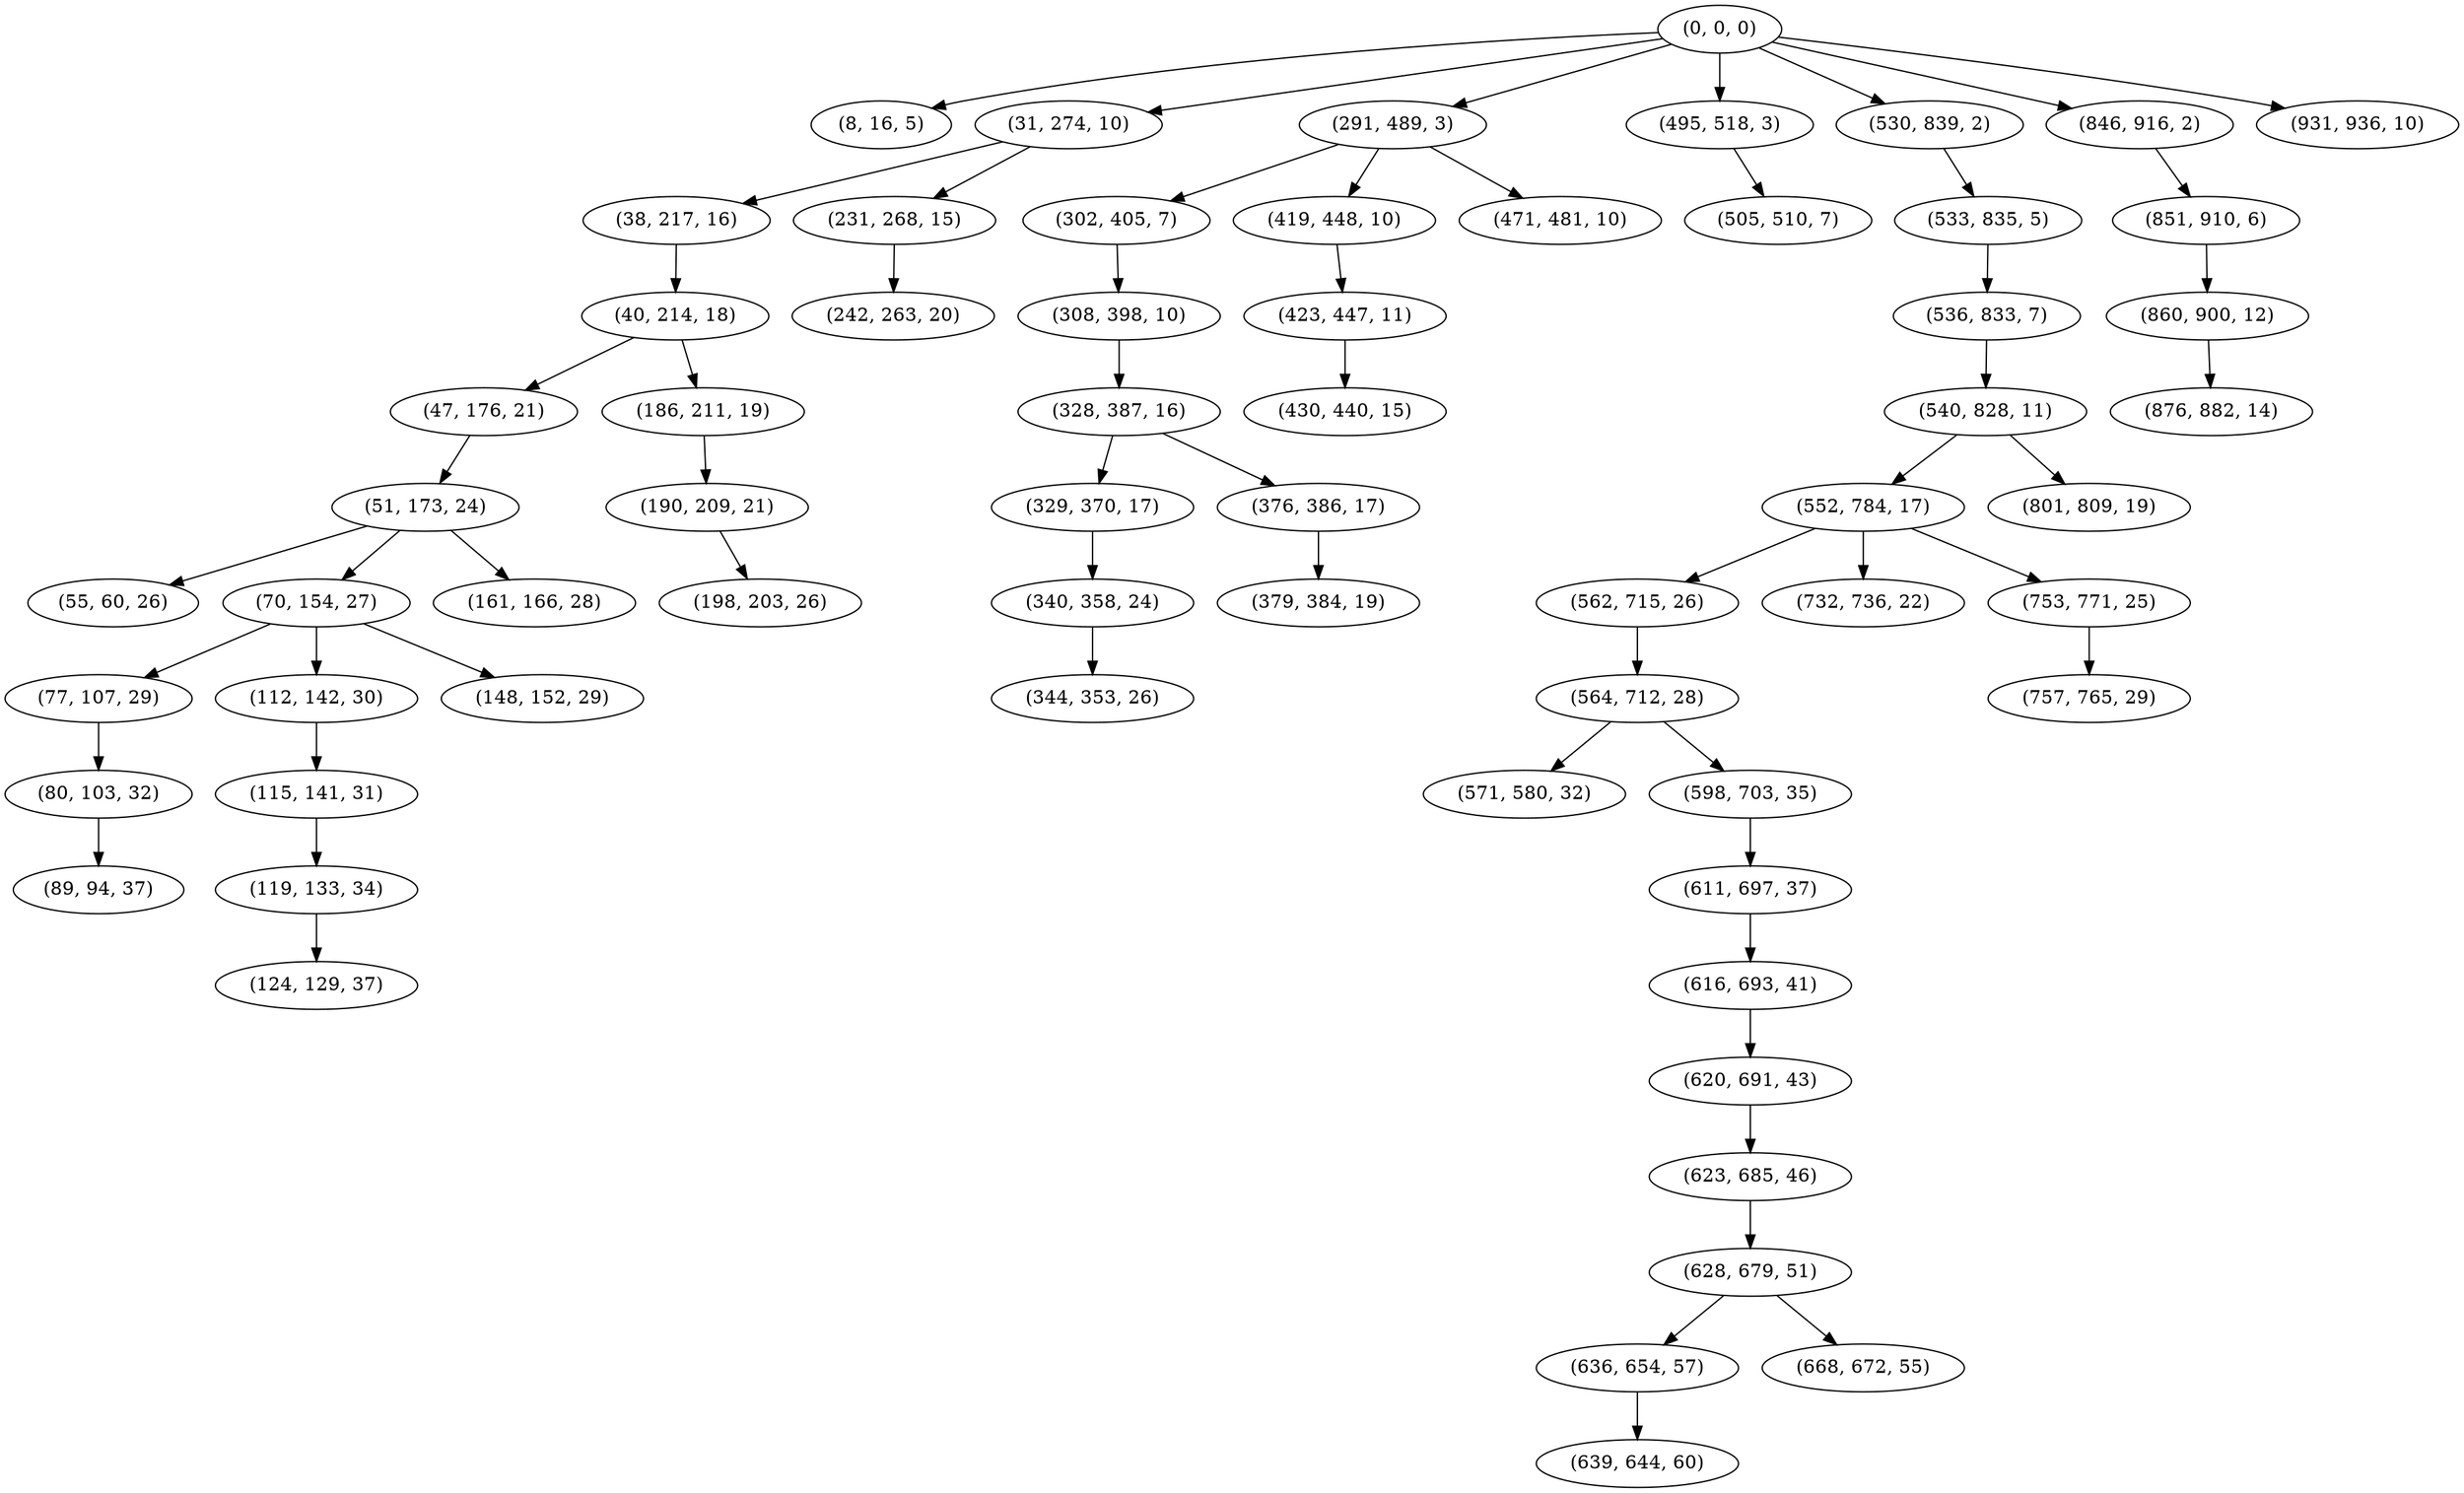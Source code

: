 digraph tree {
    "(0, 0, 0)";
    "(8, 16, 5)";
    "(31, 274, 10)";
    "(38, 217, 16)";
    "(40, 214, 18)";
    "(47, 176, 21)";
    "(51, 173, 24)";
    "(55, 60, 26)";
    "(70, 154, 27)";
    "(77, 107, 29)";
    "(80, 103, 32)";
    "(89, 94, 37)";
    "(112, 142, 30)";
    "(115, 141, 31)";
    "(119, 133, 34)";
    "(124, 129, 37)";
    "(148, 152, 29)";
    "(161, 166, 28)";
    "(186, 211, 19)";
    "(190, 209, 21)";
    "(198, 203, 26)";
    "(231, 268, 15)";
    "(242, 263, 20)";
    "(291, 489, 3)";
    "(302, 405, 7)";
    "(308, 398, 10)";
    "(328, 387, 16)";
    "(329, 370, 17)";
    "(340, 358, 24)";
    "(344, 353, 26)";
    "(376, 386, 17)";
    "(379, 384, 19)";
    "(419, 448, 10)";
    "(423, 447, 11)";
    "(430, 440, 15)";
    "(471, 481, 10)";
    "(495, 518, 3)";
    "(505, 510, 7)";
    "(530, 839, 2)";
    "(533, 835, 5)";
    "(536, 833, 7)";
    "(540, 828, 11)";
    "(552, 784, 17)";
    "(562, 715, 26)";
    "(564, 712, 28)";
    "(571, 580, 32)";
    "(598, 703, 35)";
    "(611, 697, 37)";
    "(616, 693, 41)";
    "(620, 691, 43)";
    "(623, 685, 46)";
    "(628, 679, 51)";
    "(636, 654, 57)";
    "(639, 644, 60)";
    "(668, 672, 55)";
    "(732, 736, 22)";
    "(753, 771, 25)";
    "(757, 765, 29)";
    "(801, 809, 19)";
    "(846, 916, 2)";
    "(851, 910, 6)";
    "(860, 900, 12)";
    "(876, 882, 14)";
    "(931, 936, 10)";
    "(0, 0, 0)" -> "(8, 16, 5)";
    "(0, 0, 0)" -> "(31, 274, 10)";
    "(0, 0, 0)" -> "(291, 489, 3)";
    "(0, 0, 0)" -> "(495, 518, 3)";
    "(0, 0, 0)" -> "(530, 839, 2)";
    "(0, 0, 0)" -> "(846, 916, 2)";
    "(0, 0, 0)" -> "(931, 936, 10)";
    "(31, 274, 10)" -> "(38, 217, 16)";
    "(31, 274, 10)" -> "(231, 268, 15)";
    "(38, 217, 16)" -> "(40, 214, 18)";
    "(40, 214, 18)" -> "(47, 176, 21)";
    "(40, 214, 18)" -> "(186, 211, 19)";
    "(47, 176, 21)" -> "(51, 173, 24)";
    "(51, 173, 24)" -> "(55, 60, 26)";
    "(51, 173, 24)" -> "(70, 154, 27)";
    "(51, 173, 24)" -> "(161, 166, 28)";
    "(70, 154, 27)" -> "(77, 107, 29)";
    "(70, 154, 27)" -> "(112, 142, 30)";
    "(70, 154, 27)" -> "(148, 152, 29)";
    "(77, 107, 29)" -> "(80, 103, 32)";
    "(80, 103, 32)" -> "(89, 94, 37)";
    "(112, 142, 30)" -> "(115, 141, 31)";
    "(115, 141, 31)" -> "(119, 133, 34)";
    "(119, 133, 34)" -> "(124, 129, 37)";
    "(186, 211, 19)" -> "(190, 209, 21)";
    "(190, 209, 21)" -> "(198, 203, 26)";
    "(231, 268, 15)" -> "(242, 263, 20)";
    "(291, 489, 3)" -> "(302, 405, 7)";
    "(291, 489, 3)" -> "(419, 448, 10)";
    "(291, 489, 3)" -> "(471, 481, 10)";
    "(302, 405, 7)" -> "(308, 398, 10)";
    "(308, 398, 10)" -> "(328, 387, 16)";
    "(328, 387, 16)" -> "(329, 370, 17)";
    "(328, 387, 16)" -> "(376, 386, 17)";
    "(329, 370, 17)" -> "(340, 358, 24)";
    "(340, 358, 24)" -> "(344, 353, 26)";
    "(376, 386, 17)" -> "(379, 384, 19)";
    "(419, 448, 10)" -> "(423, 447, 11)";
    "(423, 447, 11)" -> "(430, 440, 15)";
    "(495, 518, 3)" -> "(505, 510, 7)";
    "(530, 839, 2)" -> "(533, 835, 5)";
    "(533, 835, 5)" -> "(536, 833, 7)";
    "(536, 833, 7)" -> "(540, 828, 11)";
    "(540, 828, 11)" -> "(552, 784, 17)";
    "(540, 828, 11)" -> "(801, 809, 19)";
    "(552, 784, 17)" -> "(562, 715, 26)";
    "(552, 784, 17)" -> "(732, 736, 22)";
    "(552, 784, 17)" -> "(753, 771, 25)";
    "(562, 715, 26)" -> "(564, 712, 28)";
    "(564, 712, 28)" -> "(571, 580, 32)";
    "(564, 712, 28)" -> "(598, 703, 35)";
    "(598, 703, 35)" -> "(611, 697, 37)";
    "(611, 697, 37)" -> "(616, 693, 41)";
    "(616, 693, 41)" -> "(620, 691, 43)";
    "(620, 691, 43)" -> "(623, 685, 46)";
    "(623, 685, 46)" -> "(628, 679, 51)";
    "(628, 679, 51)" -> "(636, 654, 57)";
    "(628, 679, 51)" -> "(668, 672, 55)";
    "(636, 654, 57)" -> "(639, 644, 60)";
    "(753, 771, 25)" -> "(757, 765, 29)";
    "(846, 916, 2)" -> "(851, 910, 6)";
    "(851, 910, 6)" -> "(860, 900, 12)";
    "(860, 900, 12)" -> "(876, 882, 14)";
}
